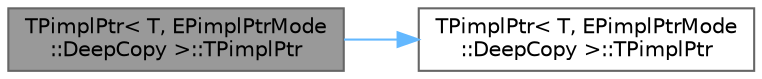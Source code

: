 digraph "TPimplPtr&lt; T, EPimplPtrMode::DeepCopy &gt;::TPimplPtr"
{
 // INTERACTIVE_SVG=YES
 // LATEX_PDF_SIZE
  bgcolor="transparent";
  edge [fontname=Helvetica,fontsize=10,labelfontname=Helvetica,labelfontsize=10];
  node [fontname=Helvetica,fontsize=10,shape=box,height=0.2,width=0.4];
  rankdir="LR";
  Node1 [id="Node000001",label="TPimplPtr\< T, EPimplPtrMode\l::DeepCopy \>::TPimplPtr",height=0.2,width=0.4,color="gray40", fillcolor="grey60", style="filled", fontcolor="black",tooltip=" "];
  Node1 -> Node2 [id="edge1_Node000001_Node000002",color="steelblue1",style="solid",tooltip=" "];
  Node2 [id="Node000002",label="TPimplPtr\< T, EPimplPtrMode\l::DeepCopy \>::TPimplPtr",height=0.2,width=0.4,color="grey40", fillcolor="white", style="filled",URL="$d0/d4b/structTPimplPtr_3_01T_00_01EPimplPtrMode_1_1DeepCopy_01_4.html#a4f7d72d4426426212341f86fc5c1f0ac",tooltip=" "];
}
